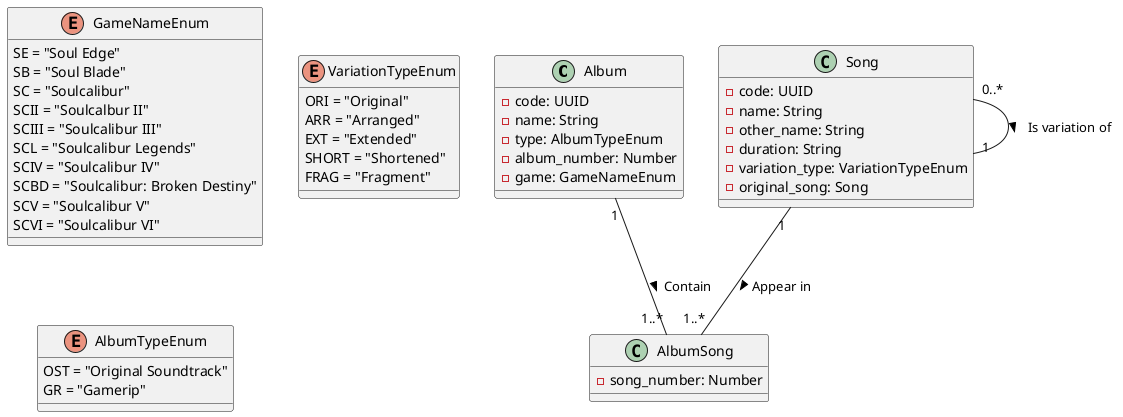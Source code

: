 @startuml soulcalibur_music

' CLASSES

class Album {
    - code: UUID
    - name: String
    - type: AlbumTypeEnum
    - album_number: Number
    - game: GameNameEnum
}

class AlbumSong {
    - song_number: Number
}

class Song {
    - code: UUID
    - name: String
    - other_name: String
    - duration: String
    - variation_type: VariationTypeEnum
    - original_song: Song
}

' RELATIONSHIP

Album "1" -- "1..*" AlbumSong : Contain >
Song "1" -- "1..*" AlbumSong : Appear in >
Song "0..*" -- "1" Song : Is variation of >

' ENUMS

enum GameNameEnum {
    SE = "Soul Edge"
    SB = "Soul Blade"
    SC = "Soulcalibur"
    SCII = "Soulcalbur II"
    SCIII = "Soulcalibur III"
    SCL = "Soulcalibur Legends"
    SCIV = "Soulcalibur IV"
    SCBD = "Soulcalibur: Broken Destiny"
    SCV = "Soulcalibur V"
    SCVI = "Soulcalibur VI"
}

enum VariationTypeEnum {
    ORI = "Original"
    ARR = "Arranged"
    EXT = "Extended"
    SHORT = "Shortened"
    FRAG = "Fragment"
}

enum AlbumTypeEnum {
    OST = "Original Soundtrack"
    GR = "Gamerip"
}

@enduml
